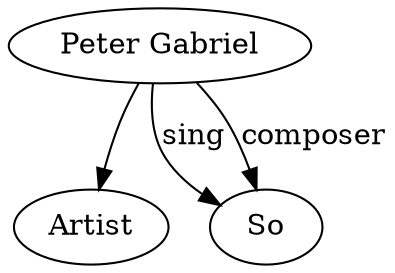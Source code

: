 digraph {
        "Peter Gabriel" -> "Artist"
   "Peter Gabriel" -> "So" [label="sing"]
   "Peter Gabriel" -> "So" [label="composer"]
}
